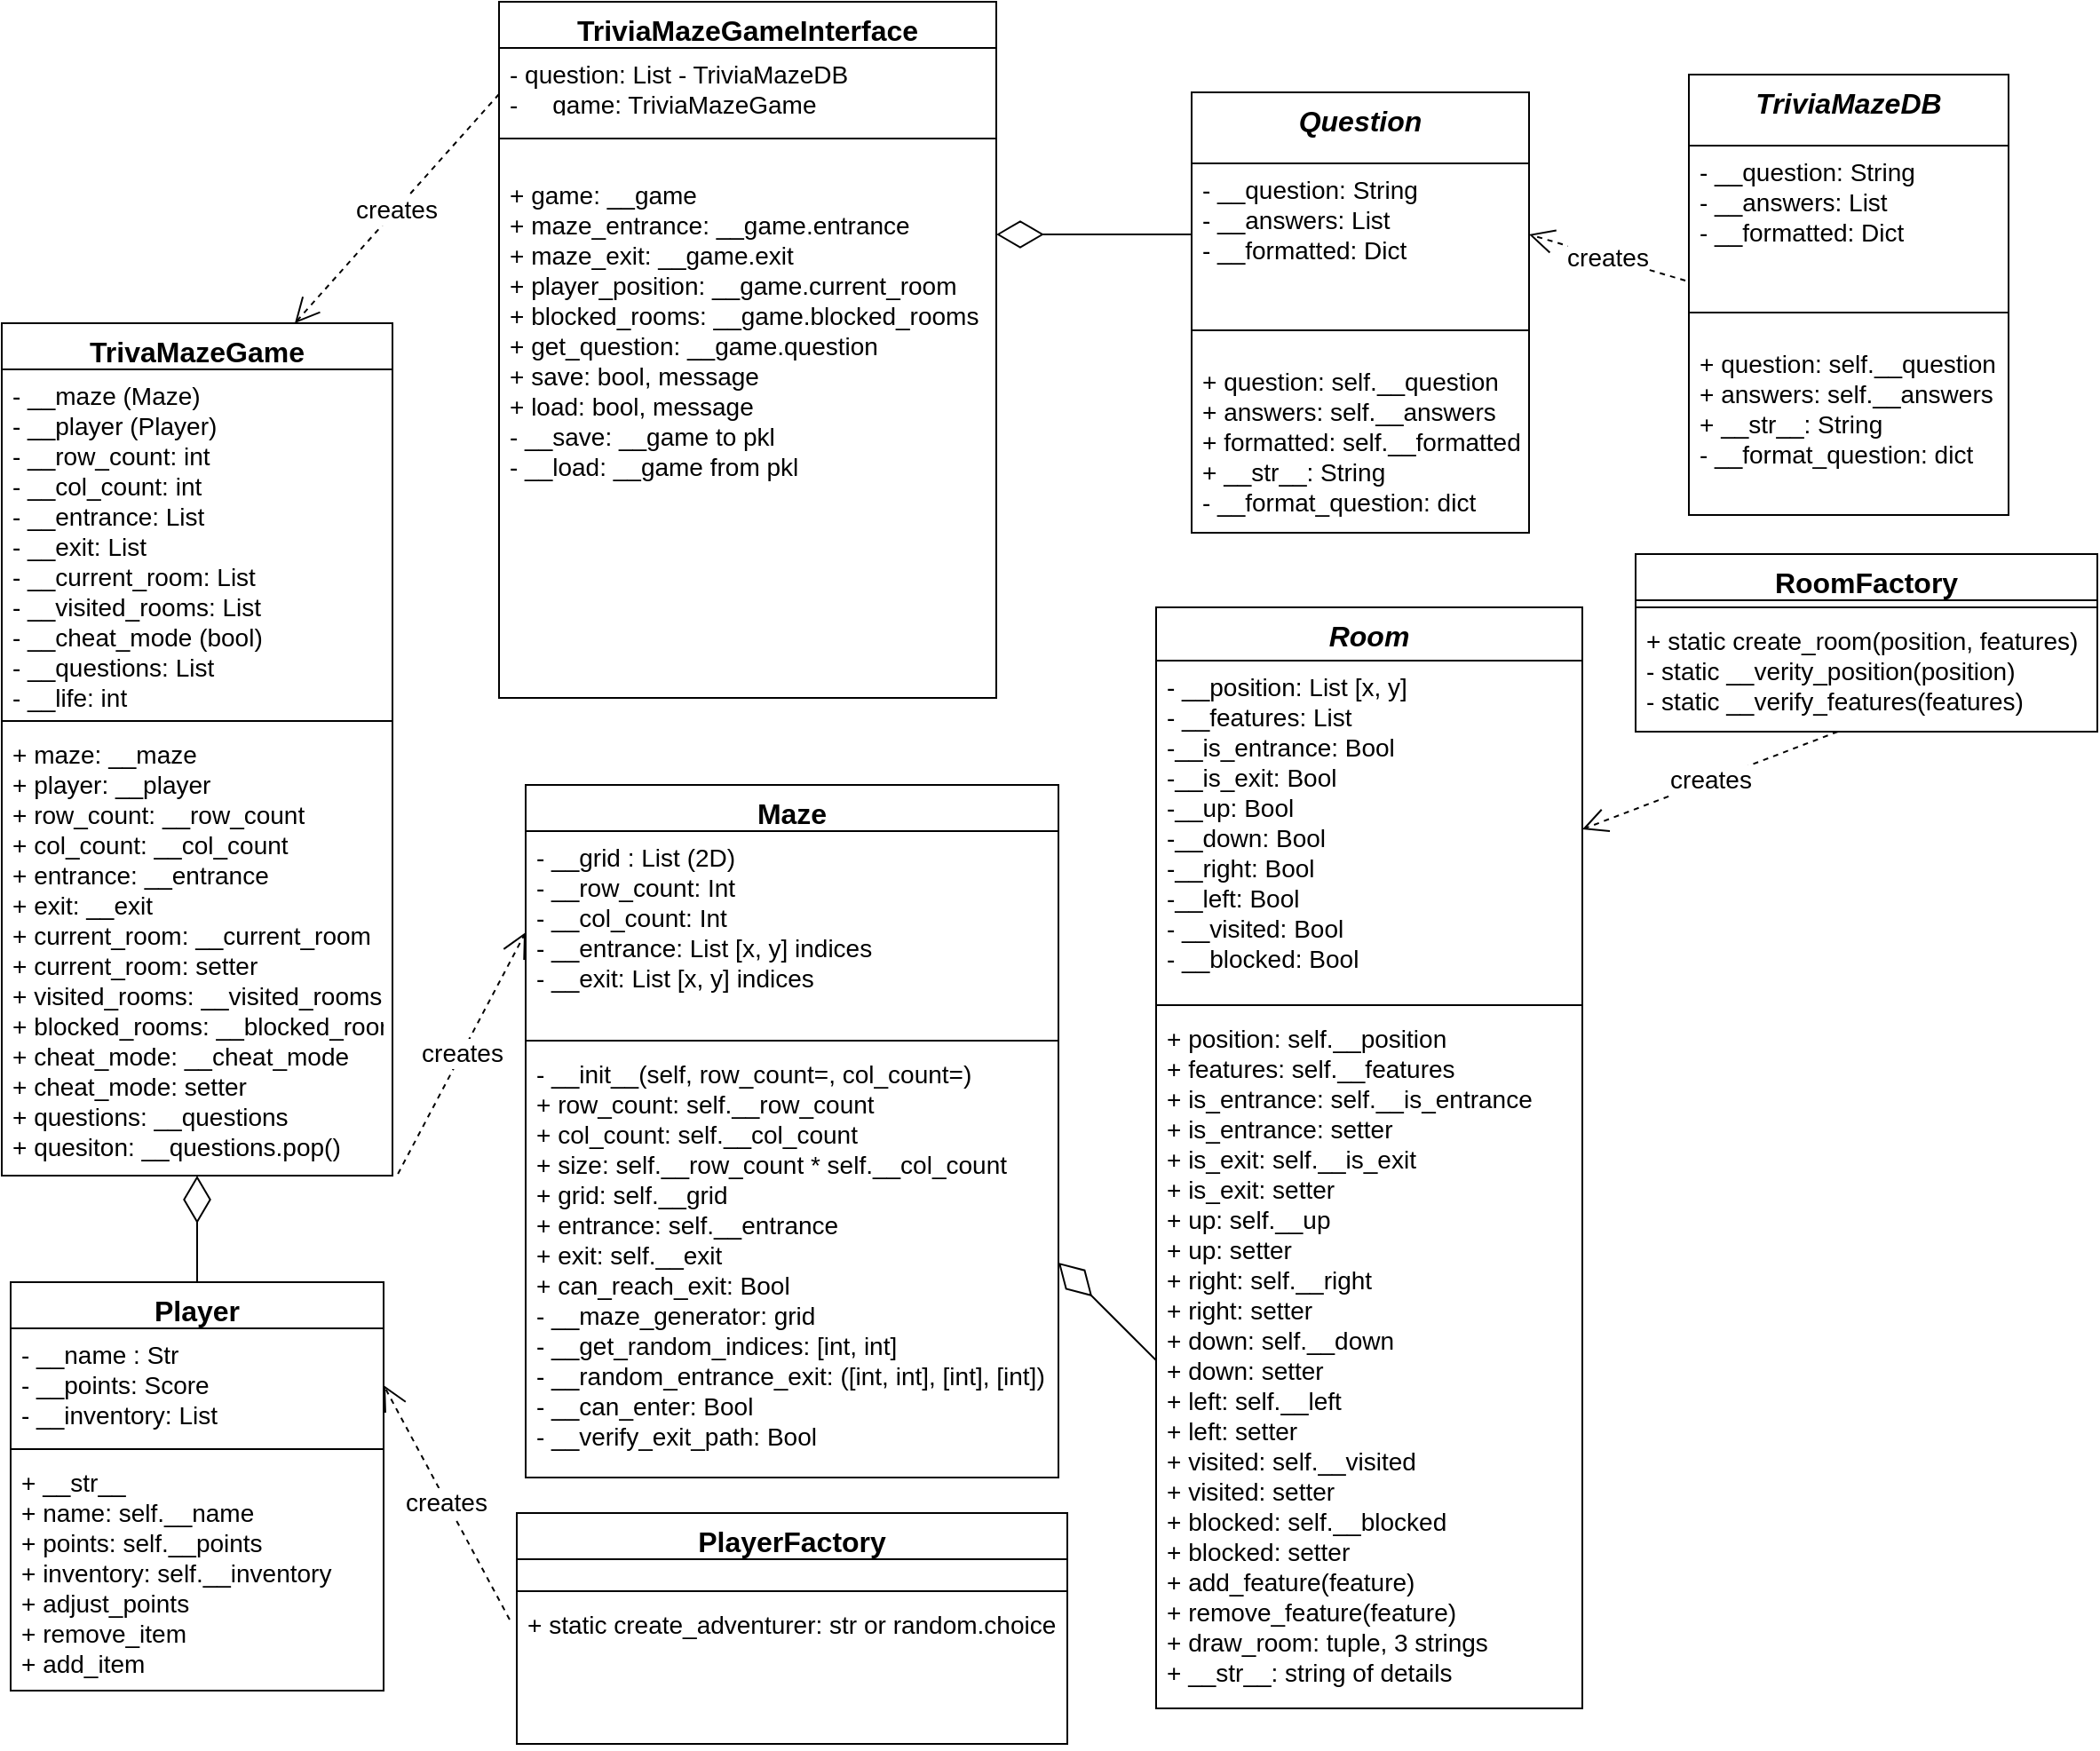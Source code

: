 <mxfile version="14.4.3" type="device"><diagram name="Page-1" id="e7e014a7-5840-1c2e-5031-d8a46d1fe8dd"><mxGraphModel dx="1875" dy="1936" grid="1" gridSize="10" guides="1" tooltips="1" connect="1" arrows="1" fold="1" page="0" pageScale="1" pageWidth="1169" pageHeight="826" background="#ffffff" math="0" shadow="0"><root><mxCell id="0"/><mxCell id="1" parent="0"/><mxCell id="si0L4OF9QLQORTy8t0iK-41" value="Maze" style="swimlane;fontStyle=1;align=center;verticalAlign=top;childLayout=stackLayout;horizontal=1;startSize=26;horizontalStack=0;resizeParent=1;resizeParentMax=0;resizeLast=0;collapsible=1;marginBottom=0;fontSize=16;" parent="1" vertex="1"><mxGeometry x="-85" y="-190" width="300" height="390" as="geometry"/></mxCell><mxCell id="si0L4OF9QLQORTy8t0iK-42" value="- __grid : List (2D)&#10;- __row_count: Int&#10;- __col_count: Int&#10;- __entrance: List [x, y] indices&#10;- __exit: List [x, y] indices" style="text;strokeColor=none;fillColor=none;align=left;verticalAlign=top;spacingLeft=4;spacingRight=4;overflow=hidden;rotatable=0;points=[[0,0.5],[1,0.5]];portConstraint=eastwest;fontSize=14;" parent="si0L4OF9QLQORTy8t0iK-41" vertex="1"><mxGeometry y="26" width="300" height="114" as="geometry"/></mxCell><mxCell id="si0L4OF9QLQORTy8t0iK-43" value="" style="line;strokeWidth=1;fillColor=none;align=left;verticalAlign=middle;spacingTop=-1;spacingLeft=3;spacingRight=3;rotatable=0;labelPosition=right;points=[];portConstraint=eastwest;" parent="si0L4OF9QLQORTy8t0iK-41" vertex="1"><mxGeometry y="140" width="300" height="8" as="geometry"/></mxCell><mxCell id="si0L4OF9QLQORTy8t0iK-44" value="- __init__(self, row_count=, col_count=)&#10;+ row_count: self.__row_count&#10;+ col_count: self.__col_count&#10;+ size: self.__row_count * self.__col_count&#10;+ grid: self.__grid&#10;+ entrance: self.__entrance&#10;+ exit: self.__exit&#10;+ can_reach_exit: Bool&#10;- __maze_generator: grid&#10;- __get_random_indices: [int, int]&#10;- __random_entrance_exit: ([int, int], [int], [int])&#10;- __can_enter: Bool&#10;- __verify_exit_path: Bool" style="text;strokeColor=none;fillColor=none;align=left;verticalAlign=top;spacingLeft=4;spacingRight=4;overflow=hidden;rotatable=0;points=[[0,0.5],[1,0.5]];portConstraint=eastwest;fontSize=14;" parent="si0L4OF9QLQORTy8t0iK-41" vertex="1"><mxGeometry y="148" width="300" height="242" as="geometry"/></mxCell><mxCell id="si0L4OF9QLQORTy8t0iK-49" value="Room" style="swimlane;fontStyle=3;align=center;verticalAlign=top;childLayout=stackLayout;horizontal=1;startSize=30;horizontalStack=0;resizeParent=1;resizeParentMax=0;resizeLast=0;collapsible=1;marginBottom=0;fontSize=16;" parent="1" vertex="1"><mxGeometry x="270" y="-290" width="240" height="620" as="geometry"/></mxCell><mxCell id="si0L4OF9QLQORTy8t0iK-50" value="- __position: List [x, y]&#10;- __features: List&#10;-__is_entrance: Bool&#10;-__is_exit: Bool&#10;-__up: Bool&#10;-__down: Bool&#10;-__right: Bool&#10;-__left: Bool&#10;- __visited: Bool&#10;- __blocked: Bool" style="text;strokeColor=none;fillColor=none;align=left;verticalAlign=top;spacingLeft=4;spacingRight=4;overflow=hidden;rotatable=0;points=[[0,0.5],[1,0.5]];portConstraint=eastwest;fontSize=14;" parent="si0L4OF9QLQORTy8t0iK-49" vertex="1"><mxGeometry y="30" width="240" height="190" as="geometry"/></mxCell><mxCell id="si0L4OF9QLQORTy8t0iK-51" value="" style="line;strokeWidth=1;fillColor=none;align=left;verticalAlign=middle;spacingTop=-1;spacingLeft=3;spacingRight=3;rotatable=0;labelPosition=right;points=[];portConstraint=eastwest;" parent="si0L4OF9QLQORTy8t0iK-49" vertex="1"><mxGeometry y="220" width="240" height="8" as="geometry"/></mxCell><mxCell id="si0L4OF9QLQORTy8t0iK-52" value="+ position: self.__position&#10;+ features: self.__features&#10;+ is_entrance: self.__is_entrance&#10;+ is_entrance: setter&#10;+ is_exit: self.__is_exit&#10;+ is_exit: setter&#10;+ up: self.__up&#10;+ up: setter&#10;+ right: self.__right&#10;+ right: setter&#10;+ down: self.__down&#10;+ down: setter&#10;+ left: self.__left&#10;+ left: setter&#10;+ visited: self.__visited&#10;+ visited: setter&#10;+ blocked: self.__blocked&#10;+ blocked: setter&#10;+ add_feature(feature)&#10;+ remove_feature(feature)&#10;+ draw_room: tuple, 3 strings&#10;+ __str__: string of details&#10;" style="text;strokeColor=none;fillColor=none;align=left;verticalAlign=top;spacingLeft=4;spacingRight=4;overflow=hidden;rotatable=0;points=[[0,0.5],[1,0.5]];portConstraint=eastwest;labelBorderColor=none;fontSize=14;" parent="si0L4OF9QLQORTy8t0iK-49" vertex="1"><mxGeometry y="228" width="240" height="392" as="geometry"/></mxCell><mxCell id="si0L4OF9QLQORTy8t0iK-86" value="RoomFactory" style="swimlane;fontStyle=1;align=center;verticalAlign=top;childLayout=stackLayout;horizontal=1;startSize=26;horizontalStack=0;resizeParent=1;resizeParentMax=0;resizeLast=0;collapsible=1;marginBottom=0;fontSize=16;" parent="1" vertex="1"><mxGeometry x="540" y="-320" width="260" height="100" as="geometry"/></mxCell><mxCell id="si0L4OF9QLQORTy8t0iK-88" value="" style="line;strokeWidth=1;fillColor=none;align=left;verticalAlign=middle;spacingTop=-1;spacingLeft=3;spacingRight=3;rotatable=0;labelPosition=right;points=[];portConstraint=eastwest;" parent="si0L4OF9QLQORTy8t0iK-86" vertex="1"><mxGeometry y="26" width="260" height="8" as="geometry"/></mxCell><mxCell id="si0L4OF9QLQORTy8t0iK-89" value="+ static create_room(position, features)&#10;- static __verity_position(position)&#10;- static __verify_features(features)" style="text;strokeColor=none;fillColor=none;align=left;verticalAlign=top;spacingLeft=4;spacingRight=4;overflow=hidden;rotatable=0;points=[[0,0.5],[1,0.5]];portConstraint=eastwest;fontSize=14;" parent="si0L4OF9QLQORTy8t0iK-86" vertex="1"><mxGeometry y="34" width="260" height="66" as="geometry"/></mxCell><mxCell id="si0L4OF9QLQORTy8t0iK-105" value="" style="endArrow=diamondThin;endFill=0;endSize=24;html=1;entryX=1;entryY=0.5;entryDx=0;entryDy=0;exitX=0;exitY=0.5;exitDx=0;exitDy=0;" parent="1" source="si0L4OF9QLQORTy8t0iK-52" target="si0L4OF9QLQORTy8t0iK-44" edge="1"><mxGeometry width="160" relative="1" as="geometry"><mxPoint x="670" y="17" as="sourcePoint"/><mxPoint x="580" y="56" as="targetPoint"/></mxGeometry></mxCell><mxCell id="s299cXjwFvU6mJhLCo1F-9" value="&lt;font style=&quot;font-size: 14px&quot;&gt;creates&lt;/font&gt;" style="endArrow=open;endSize=12;dashed=1;html=1;exitX=0.438;exitY=1;exitDx=0;exitDy=0;entryX=1;entryY=0.5;entryDx=0;entryDy=0;exitPerimeter=0;" parent="1" source="si0L4OF9QLQORTy8t0iK-89" target="si0L4OF9QLQORTy8t0iK-50" edge="1"><mxGeometry width="160" relative="1" as="geometry"><mxPoint x="730" y="106.5" as="sourcePoint"/><mxPoint x="830" y="63" as="targetPoint"/></mxGeometry></mxCell><mxCell id="s299cXjwFvU6mJhLCo1F-8" value="&lt;font style=&quot;font-size: 14px&quot;&gt;creates&lt;/font&gt;" style="endArrow=open;endSize=12;dashed=1;html=1;exitX=1.014;exitY=0.996;exitDx=0;exitDy=0;entryX=0;entryY=0.5;entryDx=0;entryDy=0;exitPerimeter=0;" parent="1" source="ej66PmAcY9iqkXgVzM6b-21" target="si0L4OF9QLQORTy8t0iK-42" edge="1"><mxGeometry width="160" relative="1" as="geometry"><mxPoint x="211" y="140" as="sourcePoint"/><mxPoint x="240" y="230" as="targetPoint"/></mxGeometry></mxCell><mxCell id="VDTHn1guFKgsK7yAlVC1-6" value="TriviaMazeDB" style="swimlane;fontStyle=3;align=center;verticalAlign=top;childLayout=stackLayout;horizontal=1;startSize=40;horizontalStack=0;resizeParent=1;resizeParentMax=0;resizeLast=0;collapsible=1;marginBottom=0;fontSize=16;" parent="1" vertex="1"><mxGeometry x="570" y="-590" width="180" height="248" as="geometry"/></mxCell><mxCell id="VDTHn1guFKgsK7yAlVC1-7" value="- __question: String&#10;- __answers: List&#10;- __formatted: Dict" style="text;strokeColor=none;fillColor=none;align=left;verticalAlign=top;spacingLeft=4;spacingRight=4;overflow=hidden;rotatable=0;points=[[0,0.5],[1,0.5]];portConstraint=eastwest;fontSize=14;" parent="VDTHn1guFKgsK7yAlVC1-6" vertex="1"><mxGeometry y="40" width="180" height="80" as="geometry"/></mxCell><mxCell id="VDTHn1guFKgsK7yAlVC1-8" value="" style="line;strokeWidth=1;fillColor=none;align=left;verticalAlign=middle;spacingTop=-1;spacingLeft=3;spacingRight=3;rotatable=0;labelPosition=right;points=[];portConstraint=eastwest;" parent="VDTHn1guFKgsK7yAlVC1-6" vertex="1"><mxGeometry y="120" width="180" height="28" as="geometry"/></mxCell><mxCell id="VDTHn1guFKgsK7yAlVC1-9" value="+ question: self.__question&#10;+ answers: self.__answers&#10;+ __str__: String&#10;- __format_question: dict" style="text;strokeColor=none;fillColor=none;align=left;verticalAlign=top;spacingLeft=4;spacingRight=4;overflow=hidden;rotatable=0;points=[[0,0.5],[1,0.5]];portConstraint=eastwest;fontSize=14;" parent="VDTHn1guFKgsK7yAlVC1-6" vertex="1"><mxGeometry y="148" width="180" height="100" as="geometry"/></mxCell><mxCell id="VDTHn1guFKgsK7yAlVC1-24" value="PlayerFactory" style="swimlane;fontStyle=1;align=center;verticalAlign=top;childLayout=stackLayout;horizontal=1;startSize=26;horizontalStack=0;resizeParent=1;resizeParentMax=0;resizeLast=0;collapsible=1;marginBottom=0;fontSize=16;" parent="1" vertex="1"><mxGeometry x="-90" y="220" width="310" height="130" as="geometry"/></mxCell><mxCell id="VDTHn1guFKgsK7yAlVC1-25" value="&#10;&#10;" style="text;strokeColor=none;fillColor=none;align=left;verticalAlign=top;spacingLeft=4;spacingRight=4;overflow=hidden;rotatable=0;points=[[0,0.5],[1,0.5]];portConstraint=eastwest;" parent="VDTHn1guFKgsK7yAlVC1-24" vertex="1"><mxGeometry y="26" width="310" height="14" as="geometry"/></mxCell><mxCell id="VDTHn1guFKgsK7yAlVC1-26" value="" style="line;strokeWidth=1;fillColor=none;align=left;verticalAlign=middle;spacingTop=-1;spacingLeft=3;spacingRight=3;rotatable=0;labelPosition=right;points=[];portConstraint=eastwest;" parent="VDTHn1guFKgsK7yAlVC1-24" vertex="1"><mxGeometry y="40" width="310" height="8" as="geometry"/></mxCell><mxCell id="VDTHn1guFKgsK7yAlVC1-27" value="+ static create_adventurer: str or random.choice" style="text;strokeColor=none;fillColor=none;align=left;verticalAlign=top;spacingLeft=4;spacingRight=4;overflow=hidden;rotatable=0;points=[[0,0.5],[1,0.5]];portConstraint=eastwest;fontSize=14;" parent="VDTHn1guFKgsK7yAlVC1-24" vertex="1"><mxGeometry y="48" width="310" height="82" as="geometry"/></mxCell><mxCell id="VDTHn1guFKgsK7yAlVC1-28" value="&lt;font style=&quot;font-size: 14px&quot;&gt;creates&lt;/font&gt;" style="endArrow=open;endSize=12;dashed=1;html=1;entryX=1;entryY=0.5;entryDx=0;entryDy=0;exitX=-0.013;exitY=0.146;exitDx=0;exitDy=0;exitPerimeter=0;" parent="1" source="VDTHn1guFKgsK7yAlVC1-27" target="VDTHn1guFKgsK7yAlVC1-42" edge="1"><mxGeometry width="160" relative="1" as="geometry"><mxPoint x="85" y="370" as="sourcePoint"/><mxPoint x="-140" y="350" as="targetPoint"/></mxGeometry></mxCell><mxCell id="VDTHn1guFKgsK7yAlVC1-30" value="TriviaMazeGameInterface" style="swimlane;fontStyle=1;align=center;verticalAlign=top;childLayout=stackLayout;horizontal=1;startSize=26;horizontalStack=0;resizeParent=1;resizeParentMax=0;resizeLast=0;collapsible=1;marginBottom=0;fontSize=16;" parent="1" vertex="1"><mxGeometry x="-100" y="-631" width="280" height="392" as="geometry"/></mxCell><mxCell id="ZcpuEX8EVpnPF1SmrsFz-3" value="- question: List - TriviaMazeDB&#10;- __game: TriviaMazeGame" style="text;strokeColor=none;fillColor=none;align=left;verticalAlign=top;spacingLeft=4;spacingRight=4;overflow=hidden;rotatable=0;points=[[0,0.5],[1,0.5]];portConstraint=eastwest;fontSize=14;" parent="VDTHn1guFKgsK7yAlVC1-30" vertex="1"><mxGeometry y="26" width="280" height="34" as="geometry"/></mxCell><mxCell id="VDTHn1guFKgsK7yAlVC1-32" value="" style="line;strokeWidth=1;fillColor=none;align=left;verticalAlign=middle;spacingTop=-1;spacingLeft=3;spacingRight=3;rotatable=0;labelPosition=right;points=[];portConstraint=eastwest;" parent="VDTHn1guFKgsK7yAlVC1-30" vertex="1"><mxGeometry y="60" width="280" height="34" as="geometry"/></mxCell><mxCell id="VDTHn1guFKgsK7yAlVC1-33" value="+ game: __game&#10;+ maze_entrance: __game.entrance&#10;+ maze_exit: __game.exit&#10;+ player_position: __game.current_room&#10;+ blocked_rooms: __game.blocked_rooms&#10;+ get_question: __game.question&#10;+ save: bool, message&#10;+ load: bool, message&#10;- __save: __game to pkl&#10;- __load: __game from pkl" style="text;strokeColor=none;fillColor=none;align=left;verticalAlign=top;spacingLeft=4;spacingRight=4;overflow=hidden;rotatable=0;points=[[0,0.5],[1,0.5]];portConstraint=eastwest;fontSize=14;" parent="VDTHn1guFKgsK7yAlVC1-30" vertex="1"><mxGeometry y="94" width="280" height="298" as="geometry"/></mxCell><mxCell id="VDTHn1guFKgsK7yAlVC1-41" value="Player" style="swimlane;fontStyle=1;align=center;verticalAlign=top;childLayout=stackLayout;horizontal=1;startSize=26;horizontalStack=0;resizeParent=1;resizeParentMax=0;resizeLast=0;collapsible=1;marginBottom=0;fontSize=16;" parent="1" vertex="1"><mxGeometry x="-375" y="90" width="210" height="230" as="geometry"/></mxCell><mxCell id="VDTHn1guFKgsK7yAlVC1-42" value="- __name : Str&#10;- __points: Score&#10;- __inventory: List" style="text;strokeColor=none;fillColor=none;align=left;verticalAlign=top;spacingLeft=4;spacingRight=4;overflow=hidden;rotatable=0;points=[[0,0.5],[1,0.5]];portConstraint=eastwest;fontSize=14;" parent="VDTHn1guFKgsK7yAlVC1-41" vertex="1"><mxGeometry y="26" width="210" height="64" as="geometry"/></mxCell><mxCell id="VDTHn1guFKgsK7yAlVC1-43" value="" style="line;strokeWidth=1;fillColor=none;align=left;verticalAlign=middle;spacingTop=-1;spacingLeft=3;spacingRight=3;rotatable=0;labelPosition=right;points=[];portConstraint=eastwest;" parent="VDTHn1guFKgsK7yAlVC1-41" vertex="1"><mxGeometry y="90" width="210" height="8" as="geometry"/></mxCell><mxCell id="VDTHn1guFKgsK7yAlVC1-44" value="+ __str__&#10;+ name: self.__name&#10;+ points: self.__points&#10;+ inventory: self.__inventory&#10;+ adjust_points&#10;+ remove_item&#10;+ add_item &#10;&#10;" style="text;strokeColor=none;fillColor=none;align=left;verticalAlign=top;spacingLeft=4;spacingRight=4;overflow=hidden;rotatable=0;points=[[0,0.5],[1,0.5]];portConstraint=eastwest;fontSize=14;" parent="VDTHn1guFKgsK7yAlVC1-41" vertex="1"><mxGeometry y="98" width="210" height="132" as="geometry"/></mxCell><mxCell id="ej66PmAcY9iqkXgVzM6b-11" value="" style="endArrow=diamondThin;endFill=0;endSize=24;html=1;exitX=0.5;exitY=0;exitDx=0;exitDy=0;" parent="1" source="VDTHn1guFKgsK7yAlVC1-41" target="ej66PmAcY9iqkXgVzM6b-21" edge="1"><mxGeometry width="160" relative="1" as="geometry"><mxPoint x="78" y="459.09" as="sourcePoint"/><mxPoint y="220" as="targetPoint"/></mxGeometry></mxCell><mxCell id="ej66PmAcY9iqkXgVzM6b-18" value="TrivaMazeGame" style="swimlane;fontStyle=1;align=center;verticalAlign=top;childLayout=stackLayout;horizontal=1;startSize=26;horizontalStack=0;resizeParent=1;resizeParentMax=0;resizeLast=0;collapsible=1;marginBottom=0;fontSize=16;" parent="1" vertex="1"><mxGeometry x="-380" y="-450" width="220" height="480" as="geometry"/></mxCell><mxCell id="ej66PmAcY9iqkXgVzM6b-19" value="- __maze (Maze)&#10;- __player (Player)&#10;- __row_count: int&#10;- __col_count: int&#10;- __entrance: List&#10;- __exit: List&#10;- __current_room: List&#10;- __visited_rooms: List&#10;- __cheat_mode (bool)&#10;- __questions: List&#10;- __life: int" style="text;strokeColor=none;fillColor=none;align=left;verticalAlign=top;spacingLeft=4;spacingRight=4;overflow=hidden;rotatable=0;points=[[0,0.5],[1,0.5]];portConstraint=eastwest;fontSize=14;" parent="ej66PmAcY9iqkXgVzM6b-18" vertex="1"><mxGeometry y="26" width="220" height="194" as="geometry"/></mxCell><mxCell id="ej66PmAcY9iqkXgVzM6b-20" value="" style="line;strokeWidth=1;fillColor=none;align=left;verticalAlign=middle;spacingTop=-1;spacingLeft=3;spacingRight=3;rotatable=0;labelPosition=right;points=[];portConstraint=eastwest;" parent="ej66PmAcY9iqkXgVzM6b-18" vertex="1"><mxGeometry y="220" width="220" height="8" as="geometry"/></mxCell><mxCell id="ej66PmAcY9iqkXgVzM6b-21" value="+ maze: __maze&#10;+ player: __player&#10;+ row_count: __row_count&#10;+ col_count: __col_count&#10;+ entrance: __entrance&#10;+ exit: __exit&#10;+ current_room: __current_room&#10;+ current_room: setter&#10;+ visited_rooms: __visited_rooms&#10;+ blocked_rooms: __blocked_rooms&#10;+ cheat_mode: __cheat_mode&#10;+ cheat_mode: setter&#10;+ questions: __questions&#10;+ quesiton: __questions.pop()&#10;" style="text;strokeColor=none;fillColor=none;align=left;verticalAlign=top;spacingLeft=4;spacingRight=4;overflow=hidden;rotatable=0;points=[[0,0.5],[1,0.5]];portConstraint=eastwest;fontSize=14;" parent="ej66PmAcY9iqkXgVzM6b-18" vertex="1"><mxGeometry y="228" width="220" height="252" as="geometry"/></mxCell><mxCell id="xBmEL5DdbWTC6fy6bauL-2" value="&lt;font style=&quot;font-size: 14px&quot;&gt;creates&lt;/font&gt;" style="endArrow=open;endSize=12;dashed=1;html=1;exitX=0;exitY=0.765;exitDx=0;exitDy=0;exitPerimeter=0;entryX=0.75;entryY=0;entryDx=0;entryDy=0;" parent="1" source="ZcpuEX8EVpnPF1SmrsFz-3" target="ej66PmAcY9iqkXgVzM6b-18" edge="1"><mxGeometry width="160" relative="1" as="geometry"><mxPoint x="-80" y="-60" as="sourcePoint"/><mxPoint x="100" y="23" as="targetPoint"/></mxGeometry></mxCell><mxCell id="EjM2Fpl0Gkh_SRhhzK_V-1" value="Question" style="swimlane;fontStyle=3;align=center;verticalAlign=top;childLayout=stackLayout;horizontal=1;startSize=40;horizontalStack=0;resizeParent=1;resizeParentMax=0;resizeLast=0;collapsible=1;marginBottom=0;fontSize=16;" parent="1" vertex="1"><mxGeometry x="290" y="-580" width="190" height="248" as="geometry"/></mxCell><mxCell id="EjM2Fpl0Gkh_SRhhzK_V-2" value="- __question: String&#10;- __answers: List&#10;- __formatted: Dict" style="text;strokeColor=none;fillColor=none;align=left;verticalAlign=top;spacingLeft=4;spacingRight=4;overflow=hidden;rotatable=0;points=[[0,0.5],[1,0.5]];portConstraint=eastwest;fontSize=14;" parent="EjM2Fpl0Gkh_SRhhzK_V-1" vertex="1"><mxGeometry y="40" width="190" height="80" as="geometry"/></mxCell><mxCell id="EjM2Fpl0Gkh_SRhhzK_V-3" value="" style="line;strokeWidth=1;fillColor=none;align=left;verticalAlign=middle;spacingTop=-1;spacingLeft=3;spacingRight=3;rotatable=0;labelPosition=right;points=[];portConstraint=eastwest;" parent="EjM2Fpl0Gkh_SRhhzK_V-1" vertex="1"><mxGeometry y="120" width="190" height="28" as="geometry"/></mxCell><mxCell id="EjM2Fpl0Gkh_SRhhzK_V-4" value="+ question: self.__question&#10;+ answers: self.__answers&#10;+ formatted: self.__formatted&#10;+ __str__: String&#10;- __format_question: dict" style="text;strokeColor=none;fillColor=none;align=left;verticalAlign=top;spacingLeft=4;spacingRight=4;overflow=hidden;rotatable=0;points=[[0,0.5],[1,0.5]];portConstraint=eastwest;fontSize=14;" parent="EjM2Fpl0Gkh_SRhhzK_V-1" vertex="1"><mxGeometry y="148" width="190" height="100" as="geometry"/></mxCell><mxCell id="ZcpuEX8EVpnPF1SmrsFz-27" value="" style="endArrow=diamondThin;endFill=0;endSize=24;html=1;exitX=0;exitY=0.5;exitDx=0;exitDy=0;" parent="1" source="EjM2Fpl0Gkh_SRhhzK_V-2" edge="1"><mxGeometry width="160" relative="1" as="geometry"><mxPoint x="400" y="-302" as="sourcePoint"/><mxPoint x="180" y="-500" as="targetPoint"/></mxGeometry></mxCell><mxCell id="EjM2Fpl0Gkh_SRhhzK_V-5" value="&lt;font style=&quot;font-size: 14px&quot;&gt;creates&lt;/font&gt;" style="endArrow=open;endSize=12;dashed=1;html=1;exitX=-0.011;exitY=0.95;exitDx=0;exitDy=0;exitPerimeter=0;entryX=1;entryY=0.5;entryDx=0;entryDy=0;" parent="1" source="VDTHn1guFKgsK7yAlVC1-7" target="EjM2Fpl0Gkh_SRhhzK_V-2" edge="1"><mxGeometry width="160" relative="1" as="geometry"><mxPoint x="320" y="-100" as="sourcePoint"/><mxPoint x="350" y="-308" as="targetPoint"/></mxGeometry></mxCell></root></mxGraphModel></diagram></mxfile>